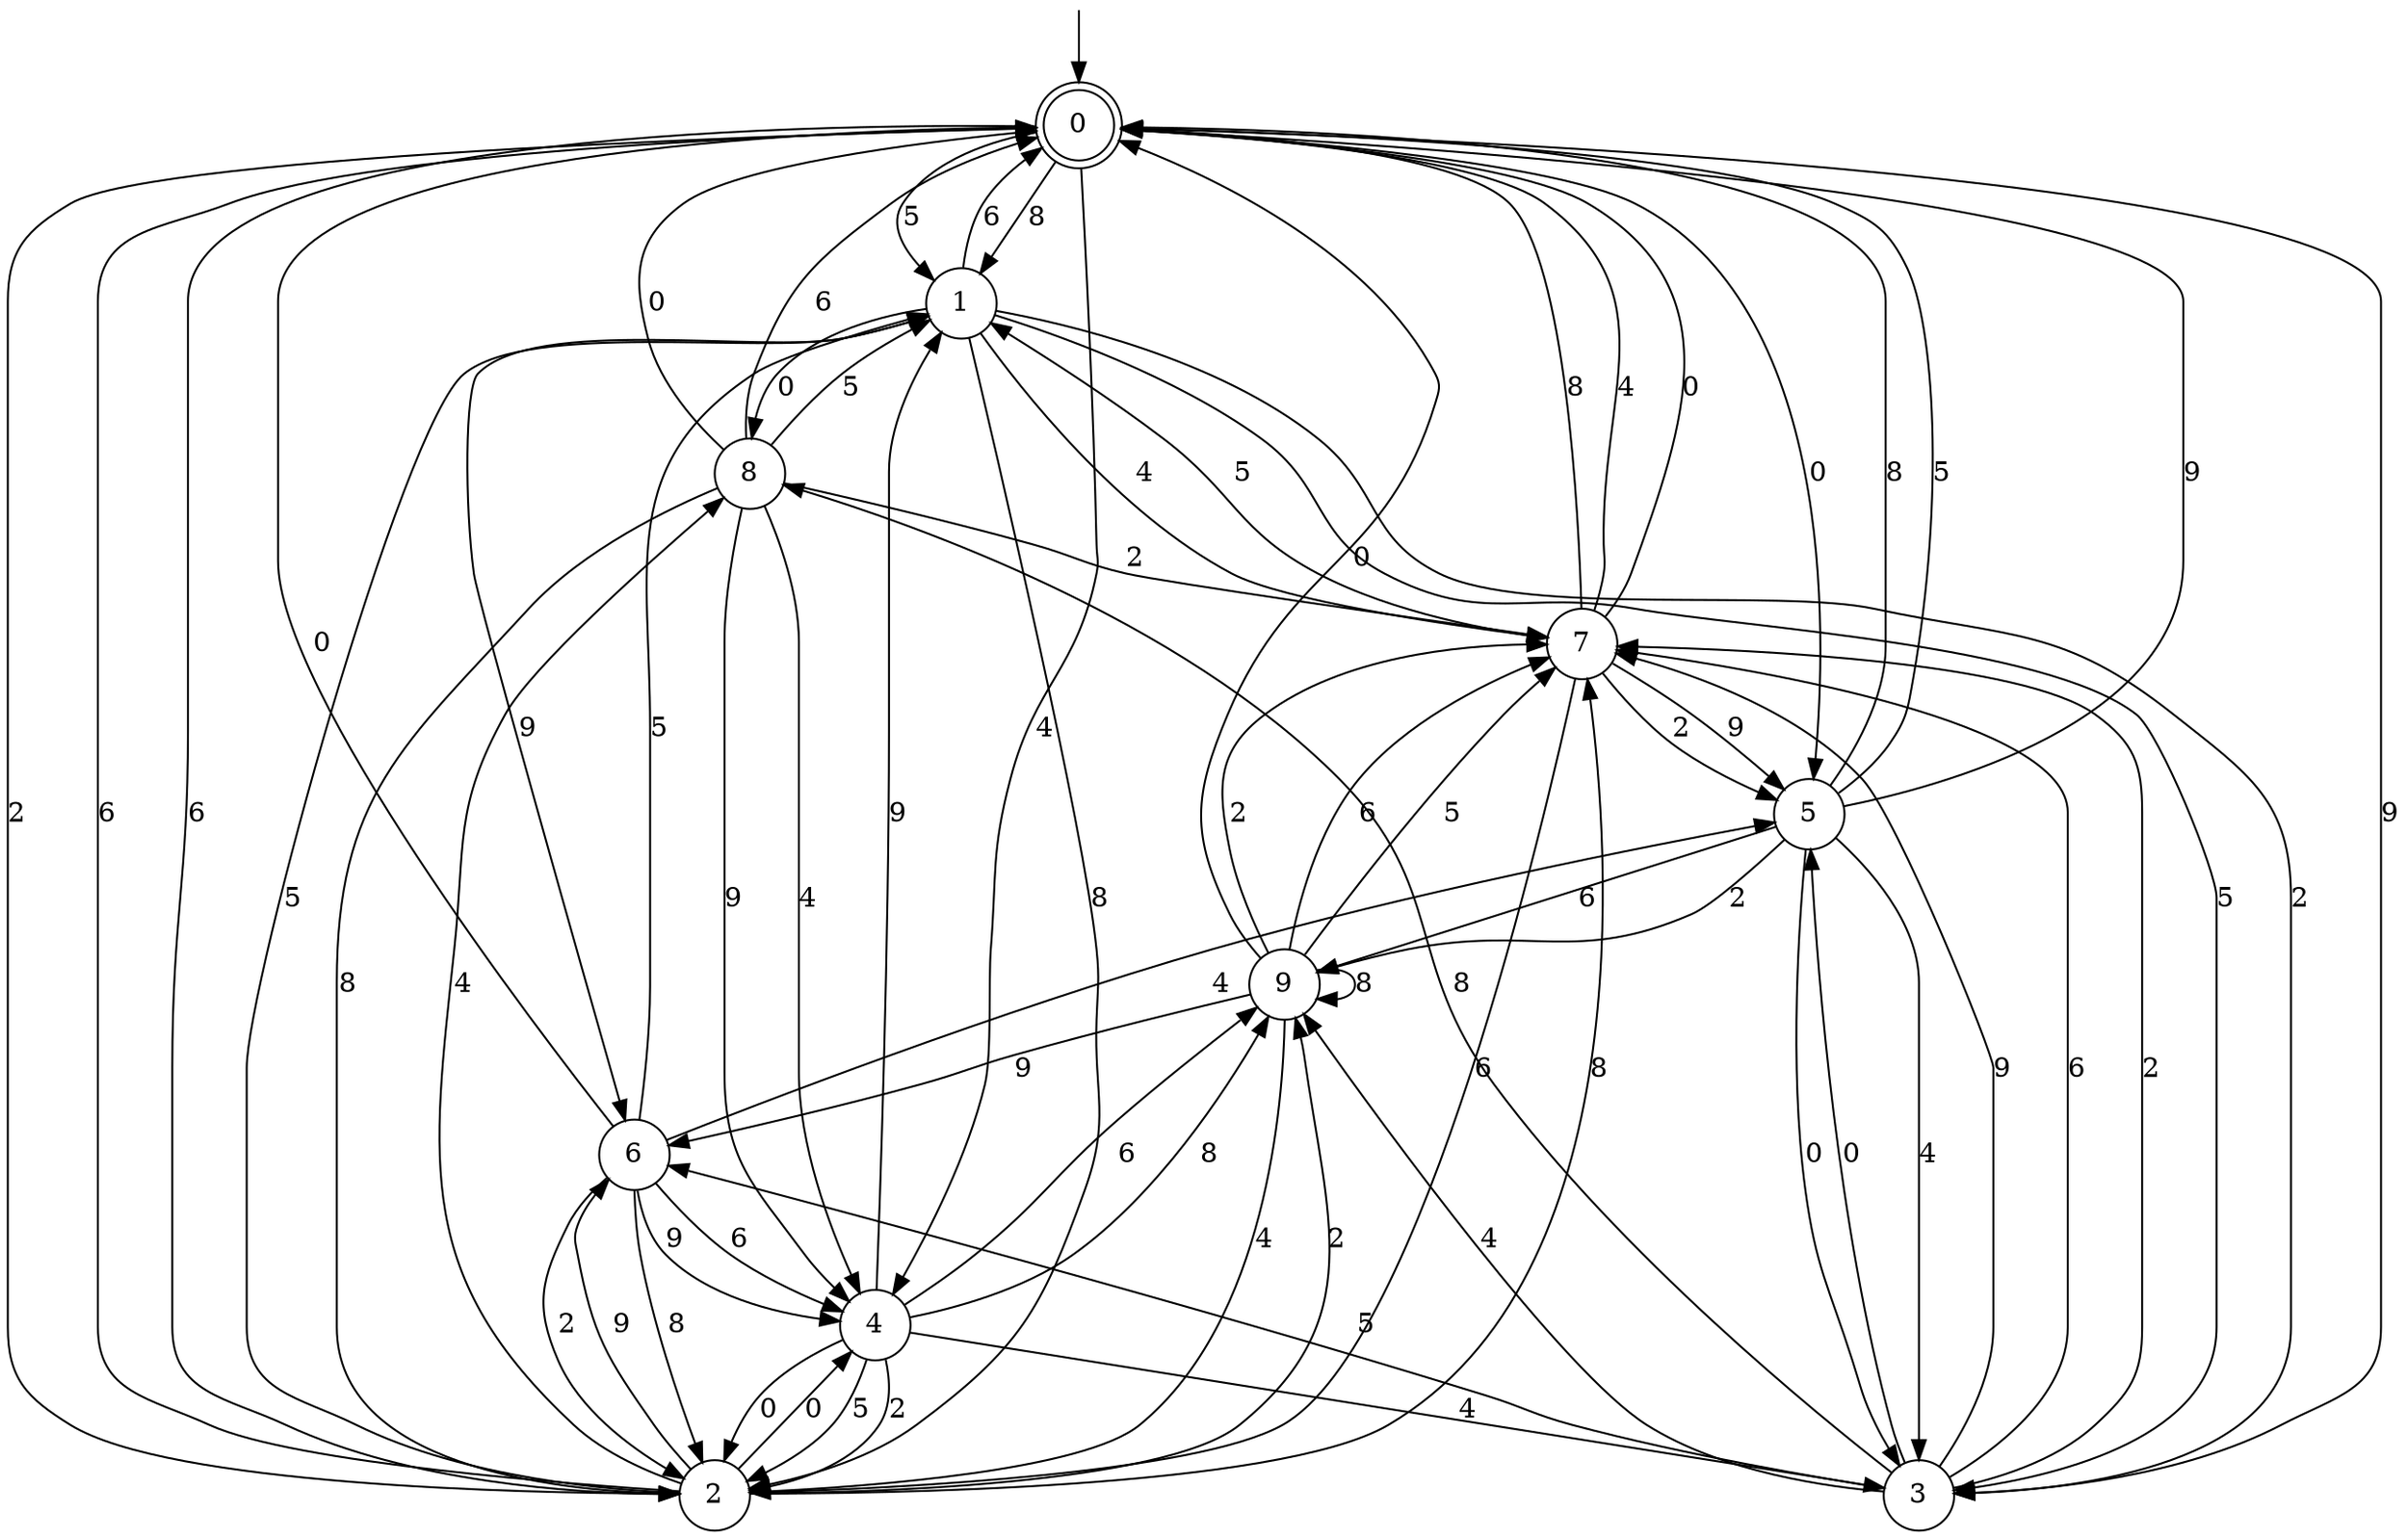 digraph g {

	s0 [shape="doublecircle" label="0"];
	s1 [shape="circle" label="1"];
	s2 [shape="circle" label="2"];
	s3 [shape="circle" label="3"];
	s4 [shape="circle" label="4"];
	s5 [shape="circle" label="5"];
	s6 [shape="circle" label="6"];
	s7 [shape="circle" label="7"];
	s8 [shape="circle" label="8"];
	s9 [shape="circle" label="9"];
	s0 -> s1 [label="8"];
	s0 -> s1 [label="5"];
	s0 -> s2 [label="2"];
	s0 -> s3 [label="9"];
	s0 -> s4 [label="4"];
	s0 -> s5 [label="0"];
	s0 -> s2 [label="6"];
	s1 -> s2 [label="8"];
	s1 -> s3 [label="5"];
	s1 -> s3 [label="2"];
	s1 -> s6 [label="9"];
	s1 -> s7 [label="4"];
	s1 -> s8 [label="0"];
	s1 -> s0 [label="6"];
	s2 -> s7 [label="8"];
	s2 -> s1 [label="5"];
	s2 -> s9 [label="2"];
	s2 -> s6 [label="9"];
	s2 -> s8 [label="4"];
	s2 -> s4 [label="0"];
	s2 -> s0 [label="6"];
	s3 -> s8 [label="8"];
	s3 -> s6 [label="5"];
	s3 -> s7 [label="2"];
	s3 -> s7 [label="9"];
	s3 -> s9 [label="4"];
	s3 -> s5 [label="0"];
	s3 -> s7 [label="6"];
	s4 -> s9 [label="8"];
	s4 -> s2 [label="5"];
	s4 -> s2 [label="2"];
	s4 -> s1 [label="9"];
	s4 -> s3 [label="4"];
	s4 -> s2 [label="0"];
	s4 -> s9 [label="6"];
	s5 -> s0 [label="8"];
	s5 -> s0 [label="5"];
	s5 -> s9 [label="2"];
	s5 -> s0 [label="9"];
	s5 -> s3 [label="4"];
	s5 -> s3 [label="0"];
	s5 -> s9 [label="6"];
	s6 -> s2 [label="8"];
	s6 -> s1 [label="5"];
	s6 -> s2 [label="2"];
	s6 -> s4 [label="9"];
	s6 -> s5 [label="4"];
	s6 -> s0 [label="0"];
	s6 -> s4 [label="6"];
	s7 -> s0 [label="8"];
	s7 -> s1 [label="5"];
	s7 -> s5 [label="2"];
	s7 -> s5 [label="9"];
	s7 -> s0 [label="4"];
	s7 -> s0 [label="0"];
	s7 -> s2 [label="6"];
	s8 -> s2 [label="8"];
	s8 -> s1 [label="5"];
	s8 -> s7 [label="2"];
	s8 -> s4 [label="9"];
	s8 -> s4 [label="4"];
	s8 -> s0 [label="0"];
	s8 -> s0 [label="6"];
	s9 -> s9 [label="8"];
	s9 -> s7 [label="5"];
	s9 -> s7 [label="2"];
	s9 -> s6 [label="9"];
	s9 -> s2 [label="4"];
	s9 -> s0 [label="0"];
	s9 -> s7 [label="6"];

__start0 [label="" shape="none" width="0" height="0"];
__start0 -> s0;

}

